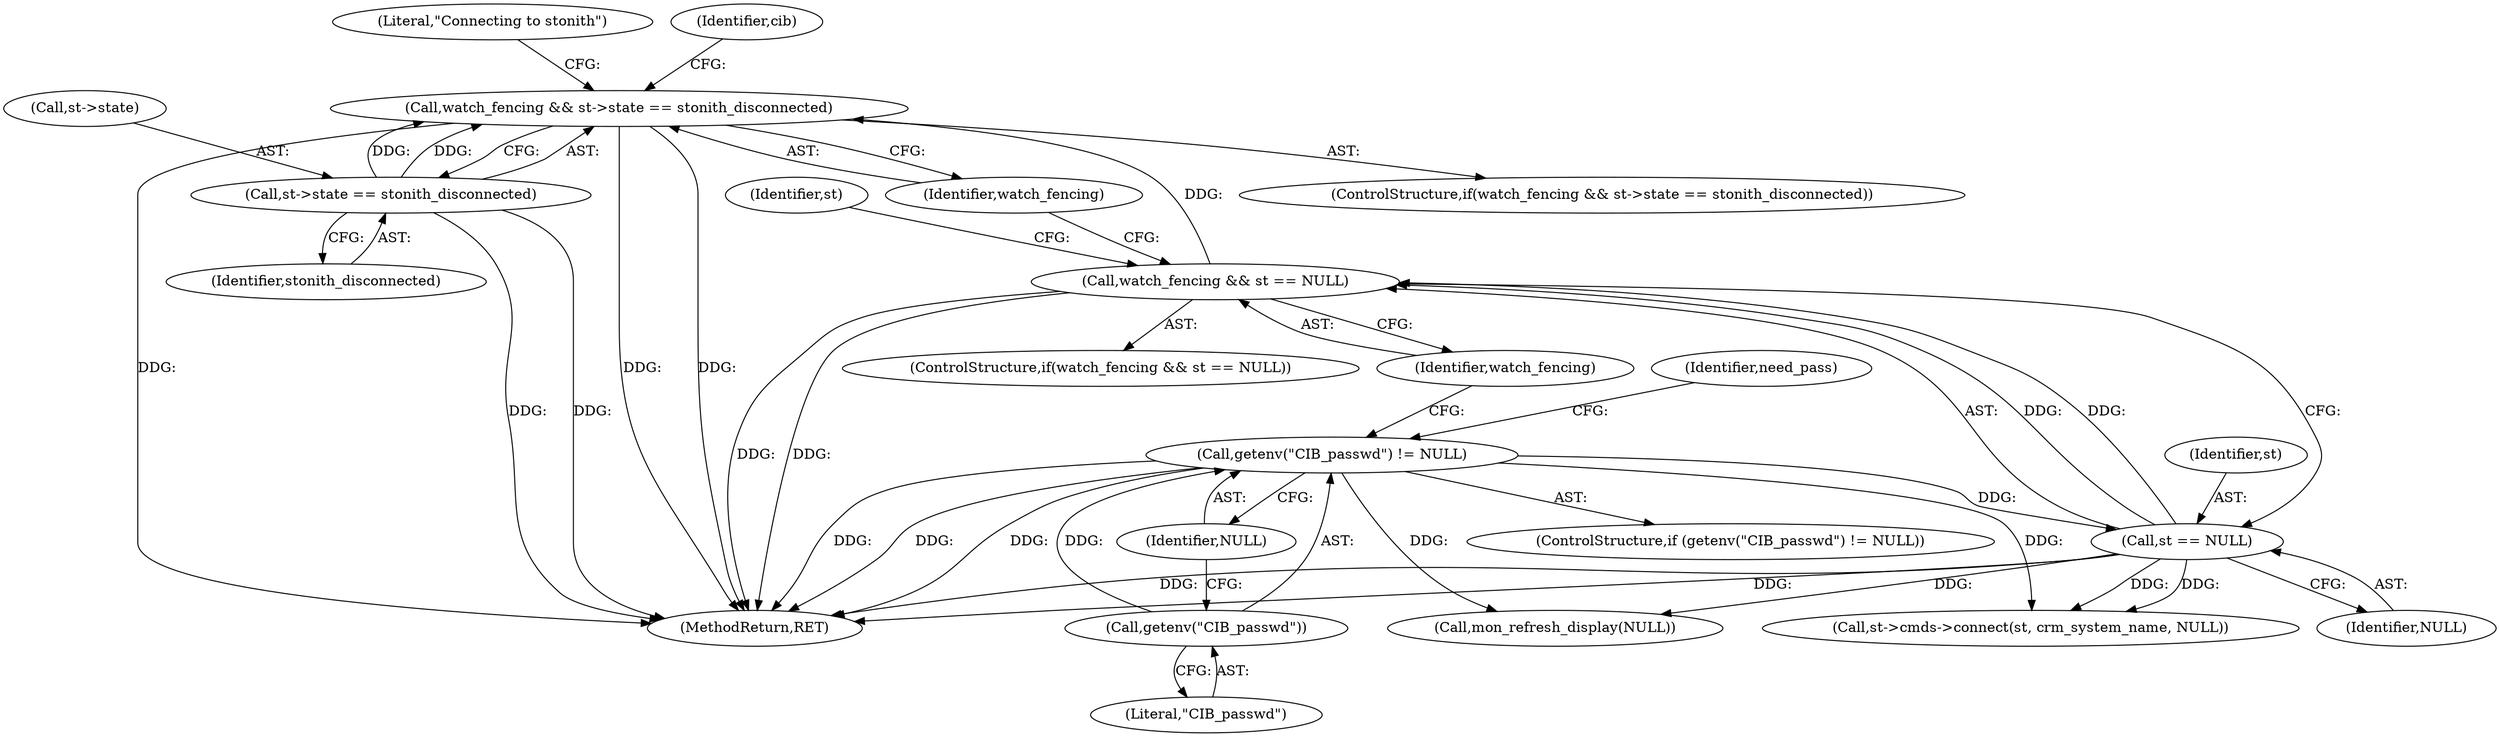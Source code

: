 digraph "0_pacemaker_564f7cc2a51dcd2f28ab12a13394f31be5aa3c93_19@API" {
"1000131" [label="(Call,watch_fencing && st->state == stonith_disconnected)"];
"1000121" [label="(Call,watch_fencing && st == NULL)"];
"1000123" [label="(Call,st == NULL)"];
"1000112" [label="(Call,getenv(\"CIB_passwd\") != NULL)"];
"1000113" [label="(Call,getenv(\"CIB_passwd\"))"];
"1000133" [label="(Call,st->state == stonith_disconnected)"];
"1000128" [label="(Identifier,st)"];
"1000122" [label="(Identifier,watch_fencing)"];
"1000143" [label="(Call,st->cmds->connect(st, crm_system_name, NULL))"];
"1000130" [label="(ControlStructure,if(watch_fencing && st->state == stonith_disconnected))"];
"1000137" [label="(Identifier,stonith_disconnected)"];
"1000206" [label="(Call,mon_refresh_display(NULL))"];
"1000111" [label="(ControlStructure,if (getenv(\"CIB_passwd\") != NULL))"];
"1000140" [label="(Literal,\"Connecting to stonith\")"];
"1000113" [label="(Call,getenv(\"CIB_passwd\"))"];
"1000120" [label="(ControlStructure,if(watch_fencing && st == NULL))"];
"1000118" [label="(Identifier,need_pass)"];
"1000124" [label="(Identifier,st)"];
"1000133" [label="(Call,st->state == stonith_disconnected)"];
"1000131" [label="(Call,watch_fencing && st->state == stonith_disconnected)"];
"1000125" [label="(Identifier,NULL)"];
"1000162" [label="(Identifier,cib)"];
"1000112" [label="(Call,getenv(\"CIB_passwd\") != NULL)"];
"1000269" [label="(MethodReturn,RET)"];
"1000115" [label="(Identifier,NULL)"];
"1000134" [label="(Call,st->state)"];
"1000132" [label="(Identifier,watch_fencing)"];
"1000114" [label="(Literal,\"CIB_passwd\")"];
"1000121" [label="(Call,watch_fencing && st == NULL)"];
"1000123" [label="(Call,st == NULL)"];
"1000131" -> "1000130"  [label="AST: "];
"1000131" -> "1000132"  [label="CFG: "];
"1000131" -> "1000133"  [label="CFG: "];
"1000132" -> "1000131"  [label="AST: "];
"1000133" -> "1000131"  [label="AST: "];
"1000140" -> "1000131"  [label="CFG: "];
"1000162" -> "1000131"  [label="CFG: "];
"1000131" -> "1000269"  [label="DDG: "];
"1000131" -> "1000269"  [label="DDG: "];
"1000131" -> "1000269"  [label="DDG: "];
"1000121" -> "1000131"  [label="DDG: "];
"1000133" -> "1000131"  [label="DDG: "];
"1000133" -> "1000131"  [label="DDG: "];
"1000121" -> "1000120"  [label="AST: "];
"1000121" -> "1000122"  [label="CFG: "];
"1000121" -> "1000123"  [label="CFG: "];
"1000122" -> "1000121"  [label="AST: "];
"1000123" -> "1000121"  [label="AST: "];
"1000128" -> "1000121"  [label="CFG: "];
"1000132" -> "1000121"  [label="CFG: "];
"1000121" -> "1000269"  [label="DDG: "];
"1000121" -> "1000269"  [label="DDG: "];
"1000123" -> "1000121"  [label="DDG: "];
"1000123" -> "1000121"  [label="DDG: "];
"1000123" -> "1000125"  [label="CFG: "];
"1000124" -> "1000123"  [label="AST: "];
"1000125" -> "1000123"  [label="AST: "];
"1000123" -> "1000269"  [label="DDG: "];
"1000123" -> "1000269"  [label="DDG: "];
"1000112" -> "1000123"  [label="DDG: "];
"1000123" -> "1000143"  [label="DDG: "];
"1000123" -> "1000143"  [label="DDG: "];
"1000123" -> "1000206"  [label="DDG: "];
"1000112" -> "1000111"  [label="AST: "];
"1000112" -> "1000115"  [label="CFG: "];
"1000113" -> "1000112"  [label="AST: "];
"1000115" -> "1000112"  [label="AST: "];
"1000118" -> "1000112"  [label="CFG: "];
"1000122" -> "1000112"  [label="CFG: "];
"1000112" -> "1000269"  [label="DDG: "];
"1000112" -> "1000269"  [label="DDG: "];
"1000112" -> "1000269"  [label="DDG: "];
"1000113" -> "1000112"  [label="DDG: "];
"1000112" -> "1000143"  [label="DDG: "];
"1000112" -> "1000206"  [label="DDG: "];
"1000113" -> "1000114"  [label="CFG: "];
"1000114" -> "1000113"  [label="AST: "];
"1000115" -> "1000113"  [label="CFG: "];
"1000133" -> "1000137"  [label="CFG: "];
"1000134" -> "1000133"  [label="AST: "];
"1000137" -> "1000133"  [label="AST: "];
"1000133" -> "1000269"  [label="DDG: "];
"1000133" -> "1000269"  [label="DDG: "];
}
